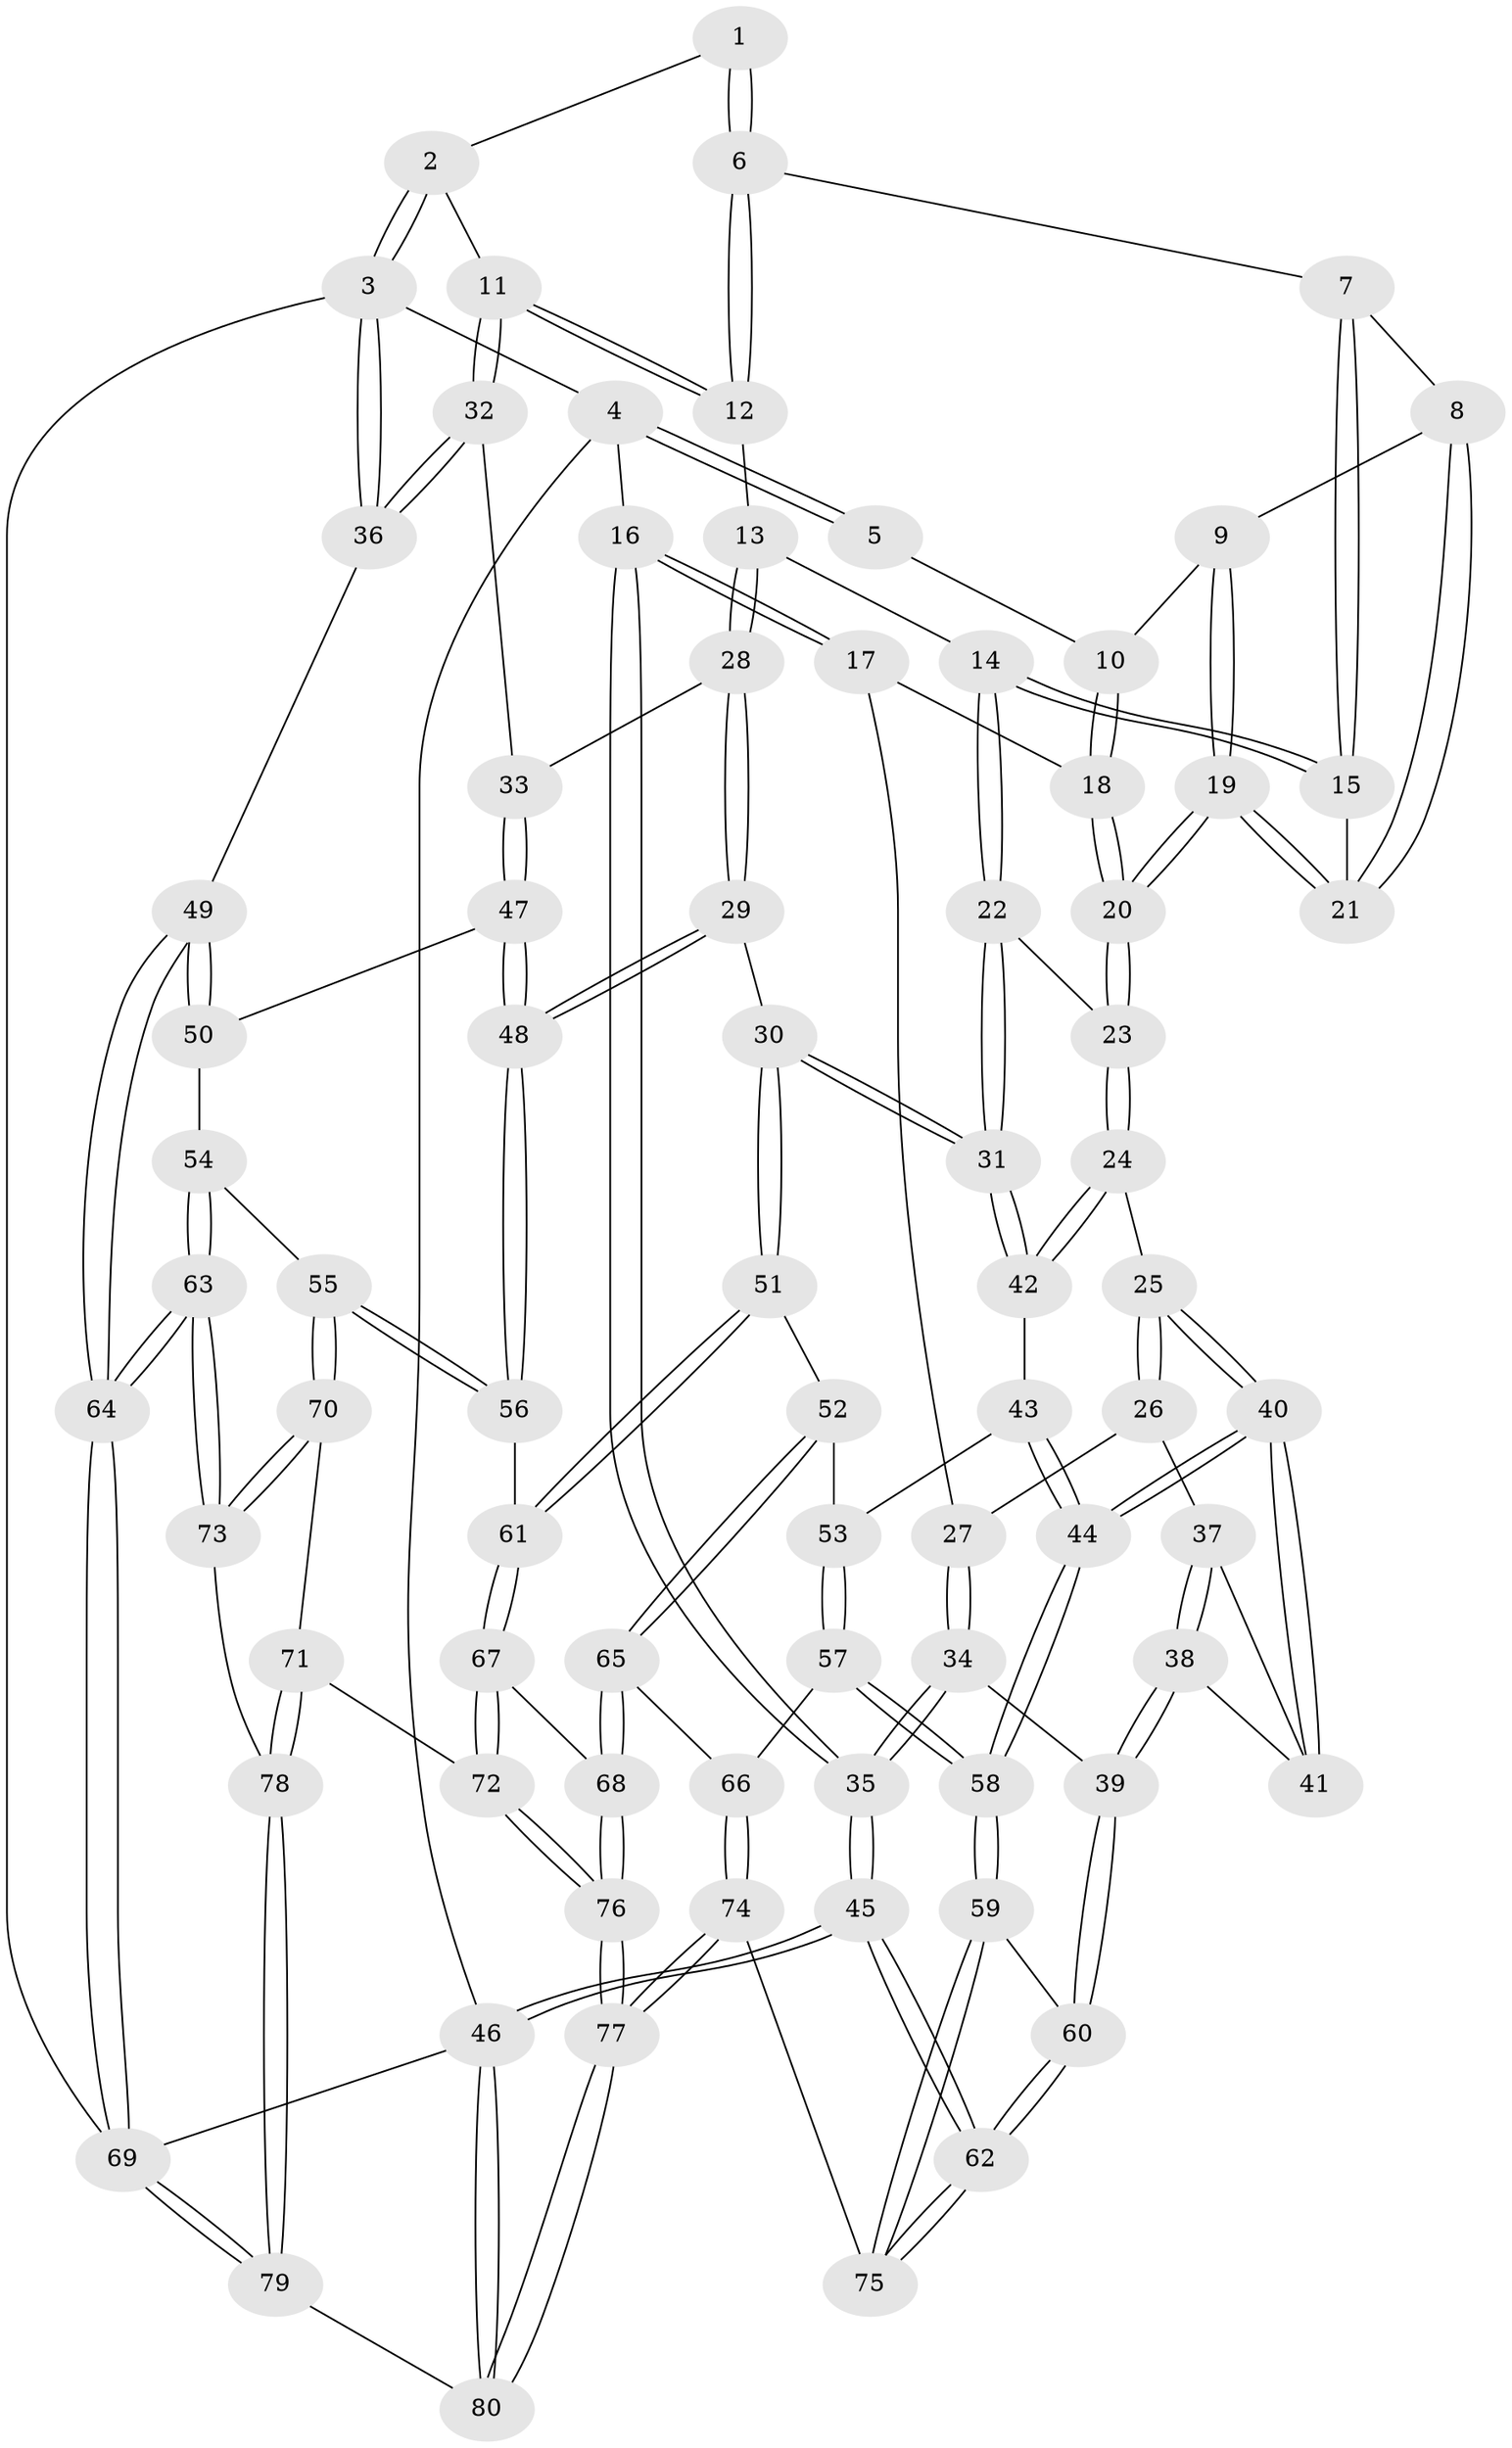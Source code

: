 // Generated by graph-tools (version 1.1) at 2025/51/03/09/25 03:51:04]
// undirected, 80 vertices, 197 edges
graph export_dot {
graph [start="1"]
  node [color=gray90,style=filled];
  1 [pos="+0.5256701134821836+0"];
  2 [pos="+0.8963387974854684+0"];
  3 [pos="+1+0"];
  4 [pos="+0+0"];
  5 [pos="+0.4066717730105779+0"];
  6 [pos="+0.5376817200942062+0"];
  7 [pos="+0.5262095115023832+0.03289114252113696"];
  8 [pos="+0.4767177906380901+0.13607144669668716"];
  9 [pos="+0.3722017715227858+0.08881129201045605"];
  10 [pos="+0.3618123603535472+0.07992738427355561"];
  11 [pos="+0.8306226544333417+0.20567864692414686"];
  12 [pos="+0.7431645089995889+0.2031339579829043"];
  13 [pos="+0.6839411159220368+0.22603580249664124"];
  14 [pos="+0.6760912319448295+0.2280675150114843"];
  15 [pos="+0.607369340524146+0.1982490258015646"];
  16 [pos="+0+0"];
  17 [pos="+0.16598624649941354+0.17523402931585289"];
  18 [pos="+0.27942350577239405+0.17304974253777505"];
  19 [pos="+0.44418183649709025+0.23034543960193327"];
  20 [pos="+0.41124427610980807+0.2775080298423301"];
  21 [pos="+0.47840250100295867+0.19798840830110945"];
  22 [pos="+0.5691301728357824+0.35916525071065986"];
  23 [pos="+0.4148999499150948+0.3242944291722561"];
  24 [pos="+0.38844734542077325+0.3600743765942975"];
  25 [pos="+0.25562967219215516+0.3712993343943633"];
  26 [pos="+0.2052135140125732+0.34420166601453445"];
  27 [pos="+0.170298115238869+0.2813899650150929"];
  28 [pos="+0.6937230903257177+0.46276568575590643"];
  29 [pos="+0.6328887691233172+0.49335634494426445"];
  30 [pos="+0.6172179655647149+0.49671900588545775"];
  31 [pos="+0.6130759639029933+0.49054029414535716"];
  32 [pos="+0.889755405269163+0.25871739871250987"];
  33 [pos="+0.8322714353996176+0.42324751515749837"];
  34 [pos="+0+0.4450775690777004"];
  35 [pos="+0+0.4341094978101171"];
  36 [pos="+1+0.27715728891019"];
  37 [pos="+0.162363540348032+0.4003144996060032"];
  38 [pos="+0.008501246729413416+0.4662112112122445"];
  39 [pos="+0+0.4750402608368263"];
  40 [pos="+0.2410901011145748+0.5614002017237176"];
  41 [pos="+0.17122229730220181+0.4825093679259157"];
  42 [pos="+0.3993019230761922+0.4507577836633243"];
  43 [pos="+0.388684090670005+0.49304377026950524"];
  44 [pos="+0.2530027335467697+0.6037094695139497"];
  45 [pos="+0+1"];
  46 [pos="+0+1"];
  47 [pos="+0.8412154405453149+0.4495050640281659"];
  48 [pos="+0.7929839907835177+0.5960981952506333"];
  49 [pos="+1+0.46012130651017613"];
  50 [pos="+0.9183898487332725+0.5205145899526957"];
  51 [pos="+0.5966431561276534+0.5542237518015516"];
  52 [pos="+0.575795346167822+0.5823348141407103"];
  53 [pos="+0.44186684108657687+0.540729221259473"];
  54 [pos="+0.925800616974916+0.612247892593901"];
  55 [pos="+0.8191170706053417+0.6520602879910443"];
  56 [pos="+0.7978745190867146+0.6371608571727809"];
  57 [pos="+0.41624773764345774+0.6492661243340418"];
  58 [pos="+0.24675238958853263+0.6246542110691041"];
  59 [pos="+0.24049369300989432+0.6324652586250422"];
  60 [pos="+0.12859739555008481+0.6292869368444444"];
  61 [pos="+0.7523576030431713+0.6496842346743408"];
  62 [pos="+0+1"];
  63 [pos="+1+0.7725514632831837"];
  64 [pos="+1+0.7803810573457688"];
  65 [pos="+0.5564492137384041+0.6661856783660209"];
  66 [pos="+0.47670089142294925+0.6834718250144376"];
  67 [pos="+0.693585243810111+0.7102365617054942"];
  68 [pos="+0.5768304354587459+0.6970882869760305"];
  69 [pos="+1+1"];
  70 [pos="+0.8315217745660637+0.7048012239637229"];
  71 [pos="+0.7719237189418157+0.8317225586429452"];
  72 [pos="+0.7537009721234389+0.8267531658693713"];
  73 [pos="+1+0.7968419898160106"];
  74 [pos="+0.35345190418555733+0.8772477924350836"];
  75 [pos="+0.2762867462896734+0.8328920531679772"];
  76 [pos="+0.582069844669287+0.866976177939085"];
  77 [pos="+0.4744196839351256+1"];
  78 [pos="+0.8259021454030131+0.8932433930788636"];
  79 [pos="+0.795948495705567+1"];
  80 [pos="+0.4926885371133595+1"];
  1 -- 2;
  1 -- 6;
  1 -- 6;
  2 -- 3;
  2 -- 3;
  2 -- 11;
  3 -- 4;
  3 -- 36;
  3 -- 36;
  3 -- 69;
  4 -- 5;
  4 -- 5;
  4 -- 16;
  4 -- 46;
  5 -- 10;
  6 -- 7;
  6 -- 12;
  6 -- 12;
  7 -- 8;
  7 -- 15;
  7 -- 15;
  8 -- 9;
  8 -- 21;
  8 -- 21;
  9 -- 10;
  9 -- 19;
  9 -- 19;
  10 -- 18;
  10 -- 18;
  11 -- 12;
  11 -- 12;
  11 -- 32;
  11 -- 32;
  12 -- 13;
  13 -- 14;
  13 -- 28;
  13 -- 28;
  14 -- 15;
  14 -- 15;
  14 -- 22;
  14 -- 22;
  15 -- 21;
  16 -- 17;
  16 -- 17;
  16 -- 35;
  16 -- 35;
  17 -- 18;
  17 -- 27;
  18 -- 20;
  18 -- 20;
  19 -- 20;
  19 -- 20;
  19 -- 21;
  19 -- 21;
  20 -- 23;
  20 -- 23;
  22 -- 23;
  22 -- 31;
  22 -- 31;
  23 -- 24;
  23 -- 24;
  24 -- 25;
  24 -- 42;
  24 -- 42;
  25 -- 26;
  25 -- 26;
  25 -- 40;
  25 -- 40;
  26 -- 27;
  26 -- 37;
  27 -- 34;
  27 -- 34;
  28 -- 29;
  28 -- 29;
  28 -- 33;
  29 -- 30;
  29 -- 48;
  29 -- 48;
  30 -- 31;
  30 -- 31;
  30 -- 51;
  30 -- 51;
  31 -- 42;
  31 -- 42;
  32 -- 33;
  32 -- 36;
  32 -- 36;
  33 -- 47;
  33 -- 47;
  34 -- 35;
  34 -- 35;
  34 -- 39;
  35 -- 45;
  35 -- 45;
  36 -- 49;
  37 -- 38;
  37 -- 38;
  37 -- 41;
  38 -- 39;
  38 -- 39;
  38 -- 41;
  39 -- 60;
  39 -- 60;
  40 -- 41;
  40 -- 41;
  40 -- 44;
  40 -- 44;
  42 -- 43;
  43 -- 44;
  43 -- 44;
  43 -- 53;
  44 -- 58;
  44 -- 58;
  45 -- 46;
  45 -- 46;
  45 -- 62;
  45 -- 62;
  46 -- 80;
  46 -- 80;
  46 -- 69;
  47 -- 48;
  47 -- 48;
  47 -- 50;
  48 -- 56;
  48 -- 56;
  49 -- 50;
  49 -- 50;
  49 -- 64;
  49 -- 64;
  50 -- 54;
  51 -- 52;
  51 -- 61;
  51 -- 61;
  52 -- 53;
  52 -- 65;
  52 -- 65;
  53 -- 57;
  53 -- 57;
  54 -- 55;
  54 -- 63;
  54 -- 63;
  55 -- 56;
  55 -- 56;
  55 -- 70;
  55 -- 70;
  56 -- 61;
  57 -- 58;
  57 -- 58;
  57 -- 66;
  58 -- 59;
  58 -- 59;
  59 -- 60;
  59 -- 75;
  59 -- 75;
  60 -- 62;
  60 -- 62;
  61 -- 67;
  61 -- 67;
  62 -- 75;
  62 -- 75;
  63 -- 64;
  63 -- 64;
  63 -- 73;
  63 -- 73;
  64 -- 69;
  64 -- 69;
  65 -- 66;
  65 -- 68;
  65 -- 68;
  66 -- 74;
  66 -- 74;
  67 -- 68;
  67 -- 72;
  67 -- 72;
  68 -- 76;
  68 -- 76;
  69 -- 79;
  69 -- 79;
  70 -- 71;
  70 -- 73;
  70 -- 73;
  71 -- 72;
  71 -- 78;
  71 -- 78;
  72 -- 76;
  72 -- 76;
  73 -- 78;
  74 -- 75;
  74 -- 77;
  74 -- 77;
  76 -- 77;
  76 -- 77;
  77 -- 80;
  77 -- 80;
  78 -- 79;
  78 -- 79;
  79 -- 80;
}
